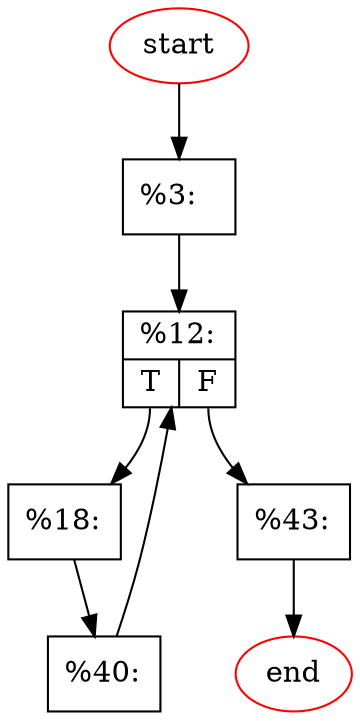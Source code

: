 digraph "foo" {
	node_0000[shape=record, label="%3:\l"]
	node_0001[shape=record, label="{%12:\l|{<s0>T|<s1>F}}"]
	node_0002[shape=record, label="%18:\l"]
	node_0003[shape=record, label="%40:\l"]
	node_0004[shape=record, label="%43:\l"]
	start[shape=ellipse, label="start", color=red]
	end[shape=ellipse, label="end", color=red]
	node_0000 -> node_0001 
	node_0001:s0 -> node_0002 
	node_0001:s1 -> node_0004 
	node_0002 -> node_0003 
	node_0003 -> node_0001 
	start -> node_0000 
	node_0004 -> end 
}
